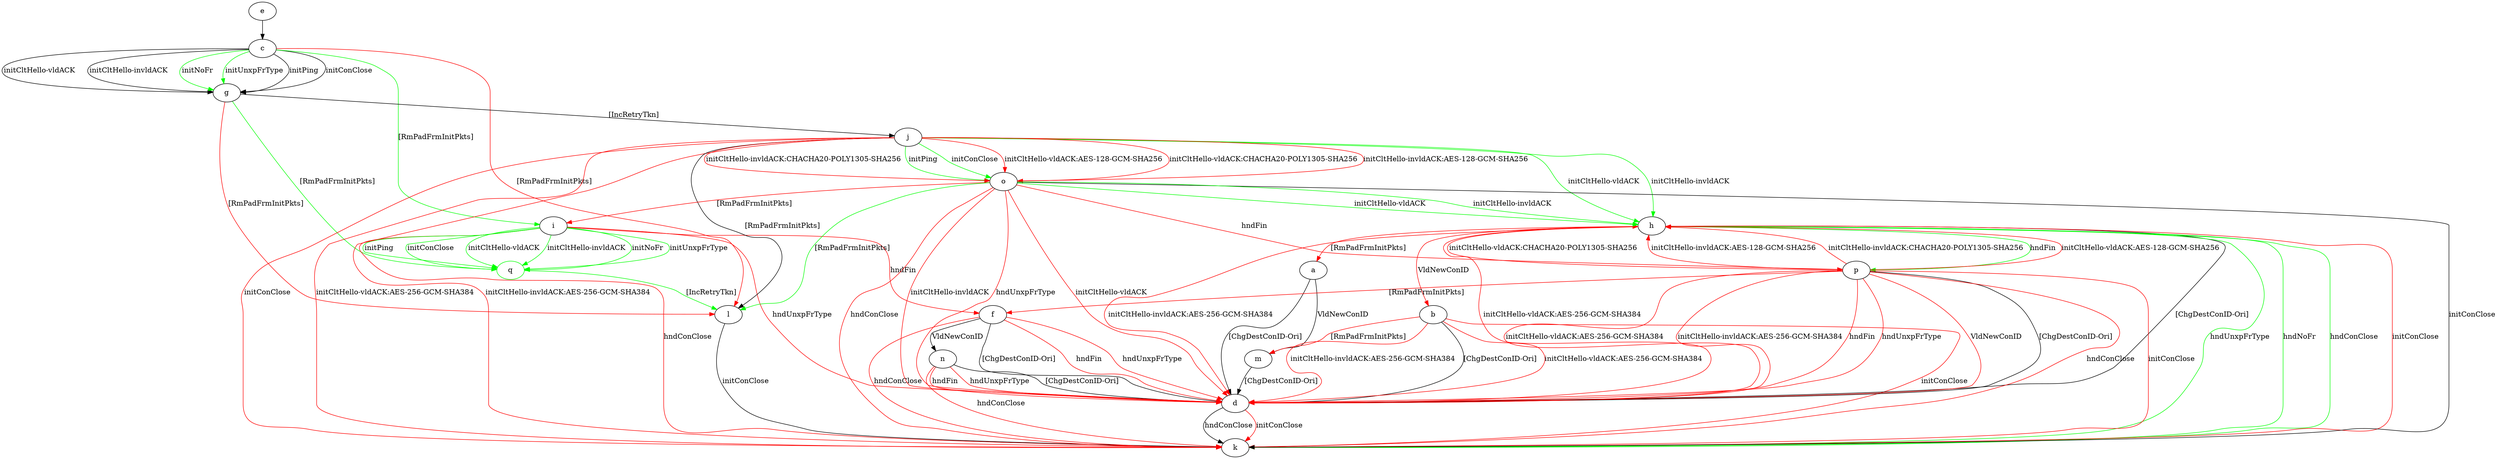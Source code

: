 digraph "" {
	a -> d	[key=0,
		label="[ChgDestConID-Ori] "];
	a -> m	[key=0,
		label="VldNewConID "];
	b -> d	[key=0,
		label="[ChgDestConID-Ori] "];
	b -> d	[key=1,
		color=red,
		label="initCltHello-vldACK:AES-256-GCM-SHA384 "];
	b -> d	[key=2,
		color=red,
		label="initCltHello-invldACK:AES-256-GCM-SHA384 "];
	b -> k	[key=0,
		color=red,
		label="initConClose "];
	b -> m	[key=0,
		color=red,
		label="[RmPadFrmInitPkts] "];
	c -> g	[key=0,
		label="initPing "];
	c -> g	[key=1,
		label="initConClose "];
	c -> g	[key=2,
		label="initCltHello-vldACK "];
	c -> g	[key=3,
		label="initCltHello-invldACK "];
	c -> g	[key=4,
		color=green,
		label="initNoFr "];
	c -> g	[key=5,
		color=green,
		label="initUnxpFrType "];
	c -> i	[key=0,
		color=green,
		label="[RmPadFrmInitPkts] "];
	c -> l	[key=0,
		color=red,
		label="[RmPadFrmInitPkts] "];
	d -> k	[key=0,
		label="hndConClose "];
	d -> k	[key=1,
		color=red,
		label="initConClose "];
	e -> c	[key=0];
	f -> d	[key=0,
		label="[ChgDestConID-Ori] "];
	f -> d	[key=1,
		color=red,
		label="hndFin "];
	f -> d	[key=2,
		color=red,
		label="hndUnxpFrType "];
	f -> k	[key=0,
		color=red,
		label="hndConClose "];
	f -> n	[key=0,
		label="VldNewConID "];
	g -> j	[key=0,
		label="[IncRetryTkn] "];
	g -> l	[key=0,
		color=red,
		label="[RmPadFrmInitPkts] "];
	q	[color=green];
	g -> q	[key=0,
		color=green,
		label="[RmPadFrmInitPkts] "];
	h -> a	[key=0,
		color=red,
		label="[RmPadFrmInitPkts] "];
	h -> b	[key=0,
		color=red,
		label="VldNewConID "];
	h -> d	[key=0,
		label="[ChgDestConID-Ori] "];
	h -> d	[key=1,
		color=red,
		label="initCltHello-vldACK:AES-256-GCM-SHA384 "];
	h -> d	[key=2,
		color=red,
		label="initCltHello-invldACK:AES-256-GCM-SHA384 "];
	h -> k	[key=0,
		color=green,
		label="hndNoFr "];
	h -> k	[key=1,
		color=green,
		label="hndUnxpFrType "];
	h -> k	[key=2,
		color=green,
		label="hndConClose "];
	h -> k	[key=3,
		color=red,
		label="initConClose "];
	h -> p	[key=0,
		color=green,
		label="hndFin "];
	i -> d	[key=0,
		color=red,
		label="hndUnxpFrType "];
	i -> f	[key=0,
		color=red,
		label="hndFin "];
	i -> k	[key=0,
		color=red,
		label="hndConClose "];
	i -> q	[key=0,
		color=green,
		label="initPing "];
	i -> q	[key=1,
		color=green,
		label="initConClose "];
	i -> q	[key=2,
		color=green,
		label="initCltHello-vldACK "];
	i -> q	[key=3,
		color=green,
		label="initCltHello-invldACK "];
	i -> q	[key=4,
		color=green,
		label="initNoFr "];
	i -> q	[key=5,
		color=green,
		label="initUnxpFrType "];
	j -> h	[key=0,
		color=green,
		label="initCltHello-vldACK "];
	j -> h	[key=1,
		color=green,
		label="initCltHello-invldACK "];
	j -> k	[key=0,
		color=red,
		label="initConClose "];
	j -> k	[key=1,
		color=red,
		label="initCltHello-vldACK:AES-256-GCM-SHA384 "];
	j -> k	[key=2,
		color=red,
		label="initCltHello-invldACK:AES-256-GCM-SHA384 "];
	j -> l	[key=0,
		label="[RmPadFrmInitPkts] "];
	j -> o	[key=0,
		color=green,
		label="initPing "];
	j -> o	[key=1,
		color=green,
		label="initConClose "];
	j -> o	[key=2,
		color=red,
		label="initCltHello-vldACK:AES-128-GCM-SHA256 "];
	j -> o	[key=3,
		color=red,
		label="initCltHello-vldACK:CHACHA20-POLY1305-SHA256 "];
	j -> o	[key=4,
		color=red,
		label="initCltHello-invldACK:AES-128-GCM-SHA256 "];
	j -> o	[key=5,
		color=red,
		label="initCltHello-invldACK:CHACHA20-POLY1305-SHA256 "];
	l -> k	[key=0,
		label="initConClose "];
	m -> d	[key=0,
		label="[ChgDestConID-Ori] "];
	n -> d	[key=0,
		label="[ChgDestConID-Ori] "];
	n -> d	[key=1,
		color=red,
		label="hndFin "];
	n -> d	[key=2,
		color=red,
		label="hndUnxpFrType "];
	n -> k	[key=0,
		color=red,
		label="hndConClose "];
	o -> d	[key=0,
		color=red,
		label="initCltHello-vldACK "];
	o -> d	[key=1,
		color=red,
		label="initCltHello-invldACK "];
	o -> d	[key=2,
		color=red,
		label="hndUnxpFrType "];
	o -> h	[key=0,
		color=green,
		label="initCltHello-vldACK "];
	o -> h	[key=1,
		color=green,
		label="initCltHello-invldACK "];
	o -> i	[key=0,
		color=red,
		label="[RmPadFrmInitPkts] "];
	o -> k	[key=0,
		label="initConClose "];
	o -> k	[key=1,
		color=red,
		label="hndConClose "];
	o -> l	[key=0,
		color=green,
		label="[RmPadFrmInitPkts] "];
	o -> p	[key=0,
		color=red,
		label="hndFin "];
	p -> d	[key=0,
		label="[ChgDestConID-Ori] "];
	p -> d	[key=1,
		color=red,
		label="initCltHello-vldACK:AES-256-GCM-SHA384 "];
	p -> d	[key=2,
		color=red,
		label="initCltHello-invldACK:AES-256-GCM-SHA384 "];
	p -> d	[key=3,
		color=red,
		label="hndFin "];
	p -> d	[key=4,
		color=red,
		label="hndUnxpFrType "];
	p -> d	[key=5,
		color=red,
		label="VldNewConID "];
	p -> f	[key=0,
		color=red,
		label="[RmPadFrmInitPkts] "];
	p -> h	[key=0,
		color=red,
		label="initCltHello-vldACK:AES-128-GCM-SHA256 "];
	p -> h	[key=1,
		color=red,
		label="initCltHello-vldACK:CHACHA20-POLY1305-SHA256 "];
	p -> h	[key=2,
		color=red,
		label="initCltHello-invldACK:AES-128-GCM-SHA256 "];
	p -> h	[key=3,
		color=red,
		label="initCltHello-invldACK:CHACHA20-POLY1305-SHA256 "];
	p -> k	[key=0,
		color=red,
		label="initConClose "];
	p -> k	[key=1,
		color=red,
		label="hndConClose "];
	q -> l	[key=0,
		color=green,
		label="[IncRetryTkn] "];
}
